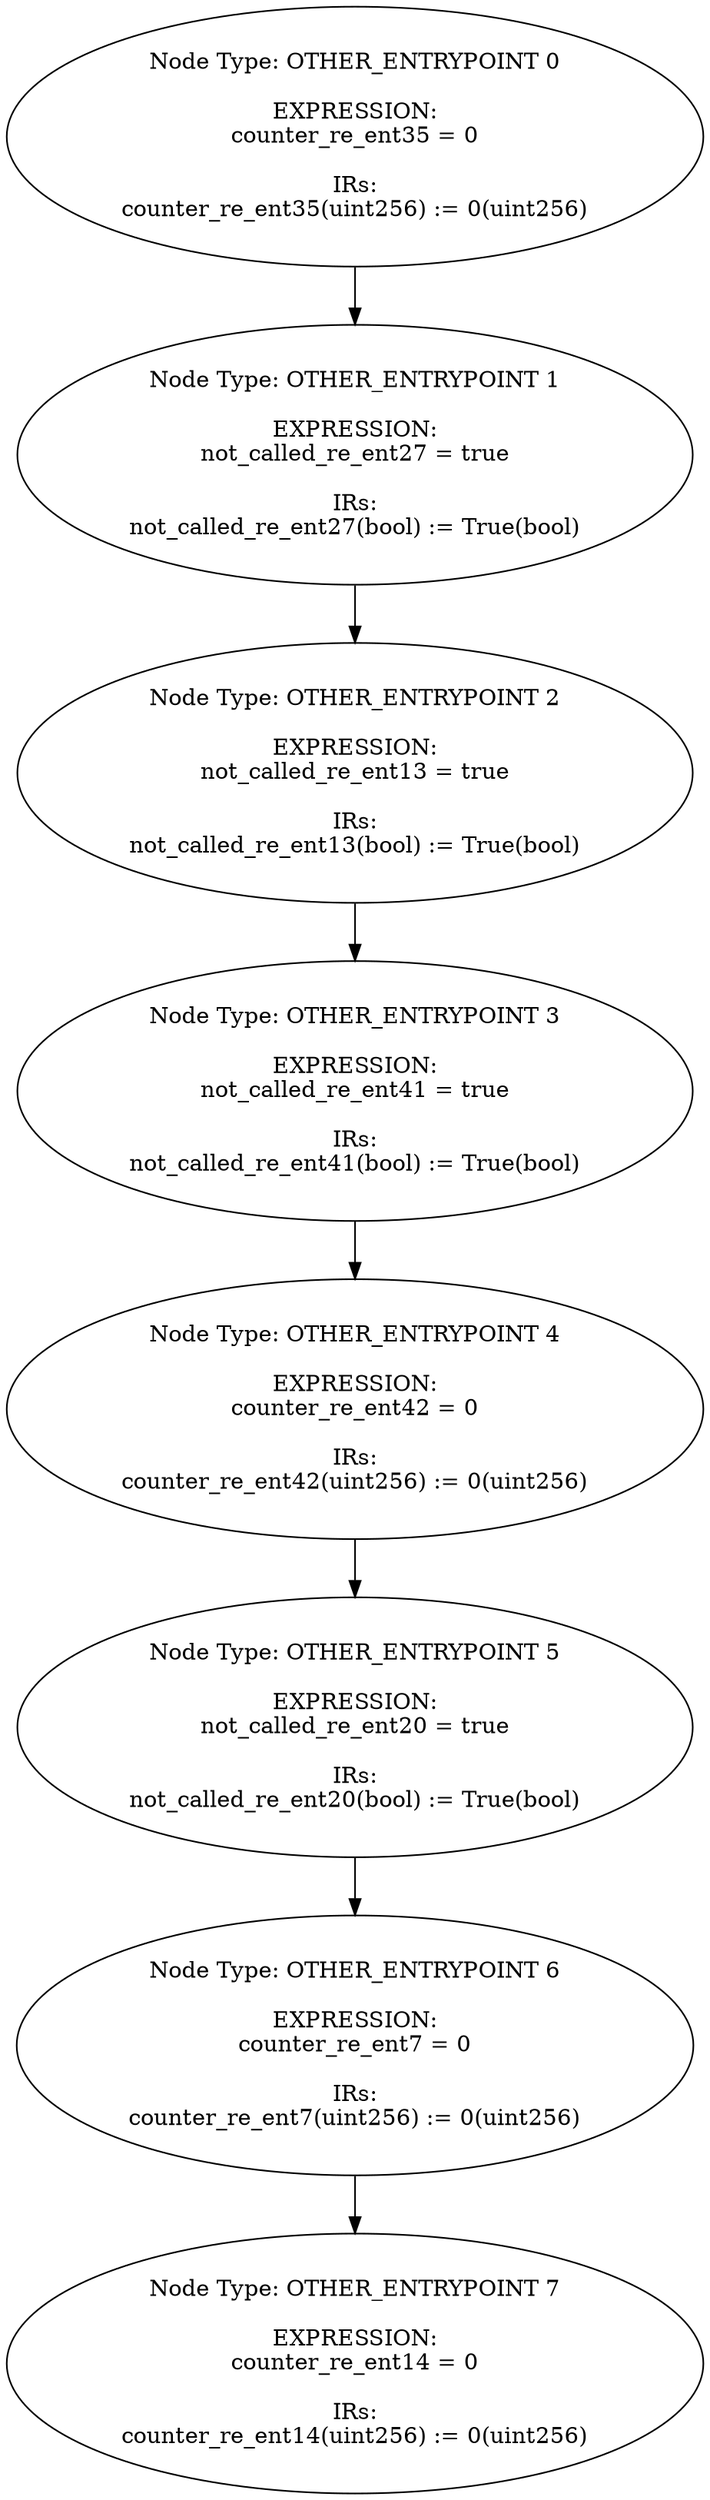 digraph{
0[label="Node Type: OTHER_ENTRYPOINT 0

EXPRESSION:
counter_re_ent35 = 0

IRs:
counter_re_ent35(uint256) := 0(uint256)"];
0->1;
1[label="Node Type: OTHER_ENTRYPOINT 1

EXPRESSION:
not_called_re_ent27 = true

IRs:
not_called_re_ent27(bool) := True(bool)"];
1->2;
2[label="Node Type: OTHER_ENTRYPOINT 2

EXPRESSION:
not_called_re_ent13 = true

IRs:
not_called_re_ent13(bool) := True(bool)"];
2->3;
3[label="Node Type: OTHER_ENTRYPOINT 3

EXPRESSION:
not_called_re_ent41 = true

IRs:
not_called_re_ent41(bool) := True(bool)"];
3->4;
4[label="Node Type: OTHER_ENTRYPOINT 4

EXPRESSION:
counter_re_ent42 = 0

IRs:
counter_re_ent42(uint256) := 0(uint256)"];
4->5;
5[label="Node Type: OTHER_ENTRYPOINT 5

EXPRESSION:
not_called_re_ent20 = true

IRs:
not_called_re_ent20(bool) := True(bool)"];
5->6;
6[label="Node Type: OTHER_ENTRYPOINT 6

EXPRESSION:
counter_re_ent7 = 0

IRs:
counter_re_ent7(uint256) := 0(uint256)"];
6->7;
7[label="Node Type: OTHER_ENTRYPOINT 7

EXPRESSION:
counter_re_ent14 = 0

IRs:
counter_re_ent14(uint256) := 0(uint256)"];
}
